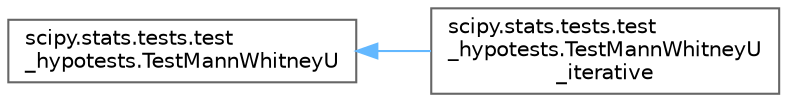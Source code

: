 digraph "Graphical Class Hierarchy"
{
 // LATEX_PDF_SIZE
  bgcolor="transparent";
  edge [fontname=Helvetica,fontsize=10,labelfontname=Helvetica,labelfontsize=10];
  node [fontname=Helvetica,fontsize=10,shape=box,height=0.2,width=0.4];
  rankdir="LR";
  Node0 [id="Node000000",label="scipy.stats.tests.test\l_hypotests.TestMannWhitneyU",height=0.2,width=0.4,color="grey40", fillcolor="white", style="filled",URL="$d0/d76/classscipy_1_1stats_1_1tests_1_1test__hypotests_1_1TestMannWhitneyU.html",tooltip=" "];
  Node0 -> Node1 [id="edge5552_Node000000_Node000001",dir="back",color="steelblue1",style="solid",tooltip=" "];
  Node1 [id="Node000001",label="scipy.stats.tests.test\l_hypotests.TestMannWhitneyU\l_iterative",height=0.2,width=0.4,color="grey40", fillcolor="white", style="filled",URL="$d9/d08/classscipy_1_1stats_1_1tests_1_1test__hypotests_1_1TestMannWhitneyU__iterative.html",tooltip=" "];
}
